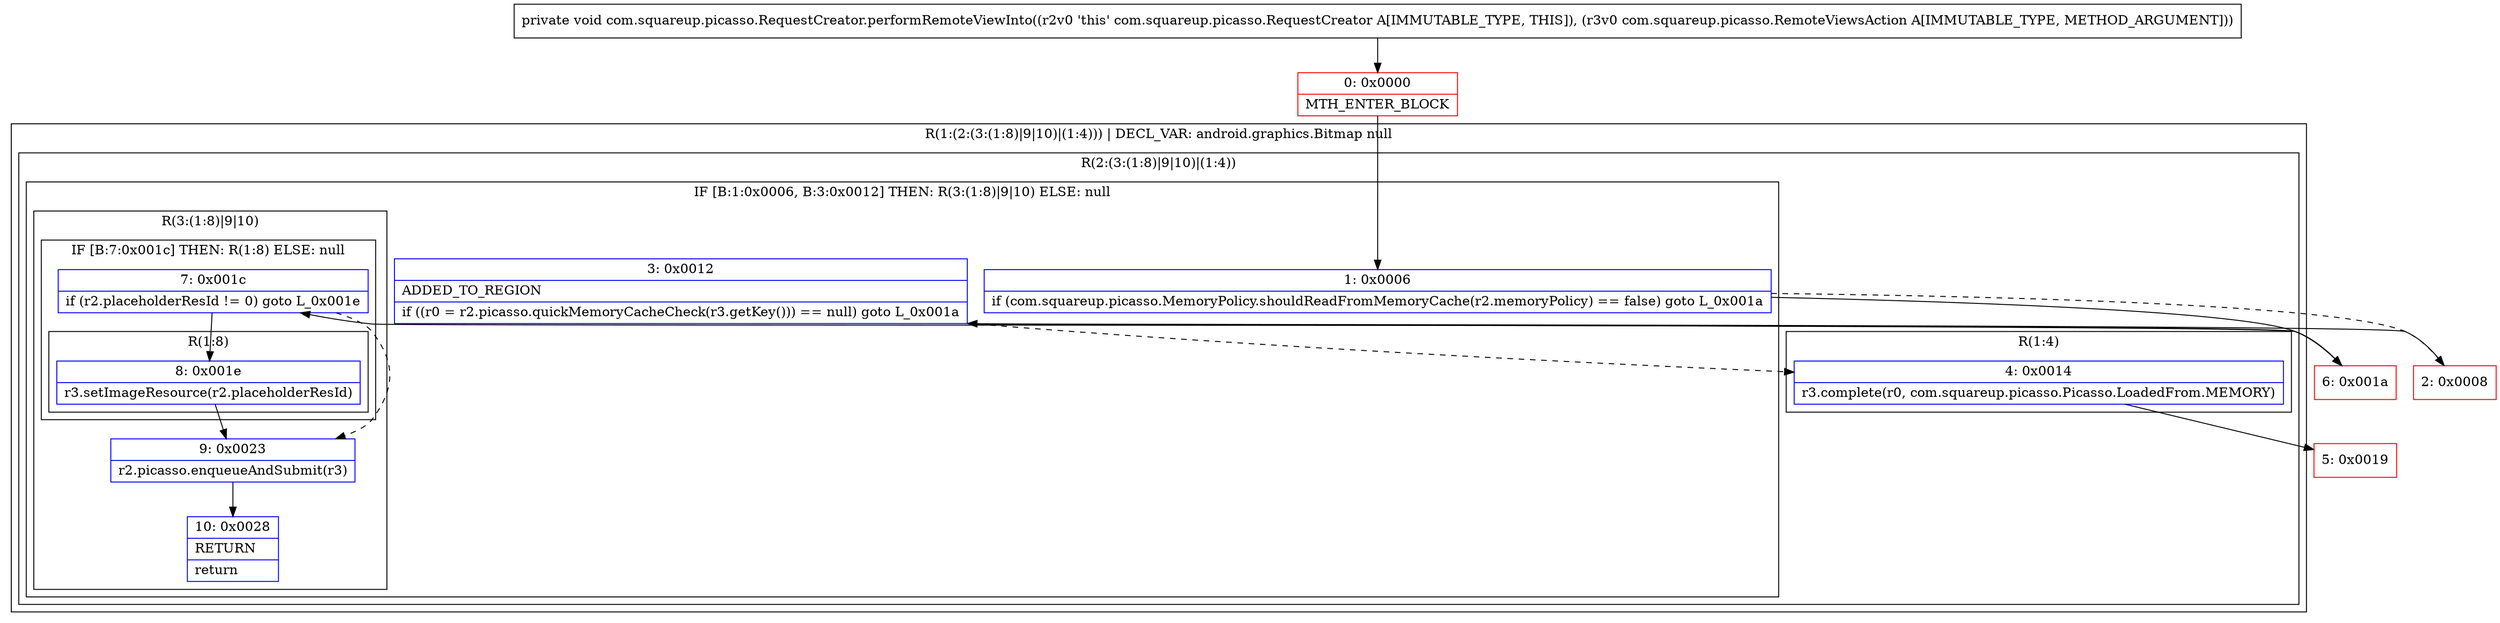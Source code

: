 digraph "CFG forcom.squareup.picasso.RequestCreator.performRemoteViewInto(Lcom\/squareup\/picasso\/RemoteViewsAction;)V" {
subgraph cluster_Region_373364534 {
label = "R(1:(2:(3:(1:8)|9|10)|(1:4))) | DECL_VAR: android.graphics.Bitmap null\l";
node [shape=record,color=blue];
subgraph cluster_Region_151954640 {
label = "R(2:(3:(1:8)|9|10)|(1:4))";
node [shape=record,color=blue];
subgraph cluster_IfRegion_15211580 {
label = "IF [B:1:0x0006, B:3:0x0012] THEN: R(3:(1:8)|9|10) ELSE: null";
node [shape=record,color=blue];
Node_1 [shape=record,label="{1\:\ 0x0006|if (com.squareup.picasso.MemoryPolicy.shouldReadFromMemoryCache(r2.memoryPolicy) == false) goto L_0x001a\l}"];
Node_3 [shape=record,label="{3\:\ 0x0012|ADDED_TO_REGION\l|if ((r0 = r2.picasso.quickMemoryCacheCheck(r3.getKey())) == null) goto L_0x001a\l}"];
subgraph cluster_Region_1775085228 {
label = "R(3:(1:8)|9|10)";
node [shape=record,color=blue];
subgraph cluster_IfRegion_1999369220 {
label = "IF [B:7:0x001c] THEN: R(1:8) ELSE: null";
node [shape=record,color=blue];
Node_7 [shape=record,label="{7\:\ 0x001c|if (r2.placeholderResId != 0) goto L_0x001e\l}"];
subgraph cluster_Region_192935445 {
label = "R(1:8)";
node [shape=record,color=blue];
Node_8 [shape=record,label="{8\:\ 0x001e|r3.setImageResource(r2.placeholderResId)\l}"];
}
}
Node_9 [shape=record,label="{9\:\ 0x0023|r2.picasso.enqueueAndSubmit(r3)\l}"];
Node_10 [shape=record,label="{10\:\ 0x0028|RETURN\l|return\l}"];
}
}
subgraph cluster_Region_1270219450 {
label = "R(1:4)";
node [shape=record,color=blue];
Node_4 [shape=record,label="{4\:\ 0x0014|r3.complete(r0, com.squareup.picasso.Picasso.LoadedFrom.MEMORY)\l}"];
}
}
}
Node_0 [shape=record,color=red,label="{0\:\ 0x0000|MTH_ENTER_BLOCK\l}"];
Node_2 [shape=record,color=red,label="{2\:\ 0x0008}"];
Node_5 [shape=record,color=red,label="{5\:\ 0x0019}"];
Node_6 [shape=record,color=red,label="{6\:\ 0x001a}"];
MethodNode[shape=record,label="{private void com.squareup.picasso.RequestCreator.performRemoteViewInto((r2v0 'this' com.squareup.picasso.RequestCreator A[IMMUTABLE_TYPE, THIS]), (r3v0 com.squareup.picasso.RemoteViewsAction A[IMMUTABLE_TYPE, METHOD_ARGUMENT])) }"];
MethodNode -> Node_0;
Node_1 -> Node_2[style=dashed];
Node_1 -> Node_6;
Node_3 -> Node_4[style=dashed];
Node_3 -> Node_6;
Node_7 -> Node_8;
Node_7 -> Node_9[style=dashed];
Node_8 -> Node_9;
Node_9 -> Node_10;
Node_4 -> Node_5;
Node_0 -> Node_1;
Node_2 -> Node_3;
Node_6 -> Node_7;
}

